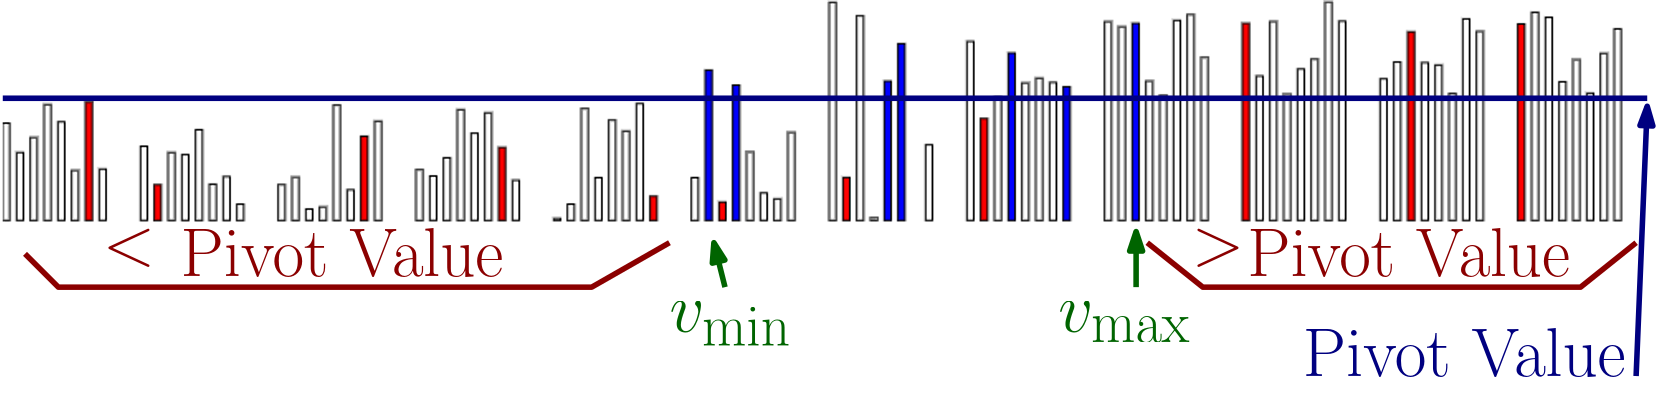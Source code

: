 <?xml version="1.0"?>
<!DOCTYPE ipe SYSTEM "ipe.dtd">
<ipe version="70212" creator="Ipe 7.2.12">
<info created="D:20190930101051" modified="D:20190930101051"/>
<bitmap id="1" width="1000" height="250" BitsPerComponent="8" ColorSpace="DeviceRGB" Filter="FlateDecode" length="4283" encoding="base64">
eNrt3U+o5VYdwPHb4p/OH16nQlWQAUFEcRYqShHt6GDhLZQKVl4tiCJSZBZiFy5EXTgLFReC
FRdFiogi1I5UsOhiFtLaKiKKuhhRRHAjqAN2Y8F/tPV4b3Pn5OXe95Kb5OQk+XzIogxvcpNz
f0m+8/r+PPccAJPy+wprAin9oMKaAABVly5dek3k4ODAmkDia/DdEdcgALCtGYLVf1++fFkz
gGsQANAMgGsQANAM4BoEADQD4BoEADQDuAZdg2lcq7AmAGgGwDWY4bLfGrHsAGgGqOmDZWEa
XYNYdgBo8/A6VzafvqJXYZa+VQhzqNsZZNmfrrBWAIy6268WZtVX9N3tYaJW/63b5+BvFTks
exjCU5HFYuHaBGDs3T7DvqK9MDm/KjNXs+328Ha/NJK4kI/o9jCK6w/T7QDodgb0QFnKd3AV
RW8sxFGU51x9sayPozoiIN9fNr1uH7CQdTsAup38hXfwYqHOOxje7m+U9ZFqCebq6xV11uqT
hZ6O6uiA/E5hegGp2wFAt9PtOxg+eG/v3OnTH15tbUpm2G4Po/6RU6fW28H+fg7TPtuATHOC
586eXUTW76BuB0C3M95uf7gi7vbQL8U24m6/VJzD5cVCt8+k268Wb/rB3p5uB0C3M4FuD5Nw
dyQuGd2u23V7An4KJQC6nZrdvq1kdLtu1+1pbsjxT6H0w/wB0O26Xbfr9qM9WZGy2z9X1mbZ
R9ftfgkXALod3a7bGx3V7WfOrLc6a9XtMHym0HLZdTsAul2363bdPu1ub7pWeQ6DbgdAt+t2
3a7bdbtu1+0A6HZ0u27X7brd/QoA3a7bdbtu1+26HQDdnr9wCl8p0+26Xbfrdt0OgG7f6FpF
ym4PJ/Lxwqx+K6Ju1+26XbcDoNsbOXv23IkTt663lJ+6n/NvM9ftul2363YAdHvTbl8snn+o
7u0d6Hbdrtt1u27X7QDodt2u23W7btftAOh23a7bdbtu1+26HQDdrtt1u27X7bodAN2u29vs
6qtlul2363bdfoTHKnQ7ALo9TbeHrL3ppo+ttvw/da/bdbtuH3bZw0tciBx7VACg2zvs9k6y
Vrfrdt0+k25vdA0CgG7X7fl3ezik90balIxu1+26HQDdrtt1e3/dHnxvqWXJDNvtd5WN4Bsk
dXu9Zb+/QrcDoNt1+2y7vZOSGbbbw64eKdRcdt0+im4P+7kv0uYuqtsB0O26Xbfn0O1Nlz3N
F2zcEikd1aa1Ckd1sUy3d3gX1e0A6Hbdrtt1+xFH9dTS4aPa0u3hrzxQiI/qtxW6XbcDoNt1
u27X7b0Pw/Zu3/YOvi5y7Frpdt0OgG7X7bpdtw/S7Y3WSrfrdoBu/aVCt+t23a7bjzjB/TLd
rtt1O0CyrD158uXrbX//YHonqNt1u27vsNvDX7lSaHOCul2363aApg/6xeL640u363bdrtvT
nKBu1+26HUC363bdrtt1u27X7QC6Xbfrdt0+rm4Pr3upTLfrdt0OoNt1u24PflKh24ft9vDq
ny0kblHdrtt1O4Bu1+3ZdntY87dFEj+ddXtWLZqg28Ou3lKm23U7gG7X7Rufzg+U6fZhn84d
dvuXylJmrW5vOu0/K9Q9Kt1ePqp/Vuh2AN0+vW4P1Xfy5MXVFj8HJ9/tD5XVaYaPlmXe7WFX
nygkzlrd3sm06/b6yx7+/KZImxHV7QCZdPuzFbp9W/VNvtvDS9xTqJ9qXysM8CXNzbt9qKzV
7bo9fbd3NaK6HSCTbl+26A3rLWWL6vYMu31k34qo23W7btftAPPq9mFaVLdPuNvDWp08ect6
a1Uyul2363bdDqDbdbtu763bl2v1VNharpVu1+26XbcD6Hbdrtt77vYO1kq363bdrtsBdLtu
1+26Xbfrdt0e/KFCtwPodt2u23V74m4Pe/p0mW4/YlevjrQp5HF1e/jg+MQTTzuAbtftul23
1zzBd0USfxFCmm4PPl/oqfom0+3B6hPOLQt5dN0+4LQD6HbdPuduDwv1skjLrJ18twc/XMqn
ZDpv0aGqb4zd3sla6XYAdLtur9ntwV+XOsnayXd7biWj23W7bgfQ7bp9Pt0+VNbqdt2u23X7
BB6pYZbiTWYAul2363bdrtt1u27vxGMVLa/By8Wm22F6ws3trWW6Xbfrdt2u23W7bk/2mLgQ
6eMaZESfzDwX8aVcbHvi/LTQ5uGl23W7btftul236/a+HxO6fcLdHlxd8i0YdNVXul2363bd
rtt1u27X7WQ7DHn6dcX03sF3RPp4B3W7btftul2363bdrtvR7QlO8A2RSZ5g8PhST++gbtft
ul2363bdrtt1O7o9wxN8vGLm76Bu1+26Xbfrdt2u23U7uj3PKIq/8mR61afbdbtu1+26Xbfr
dt2u23X7DKNIt+t23a7bdbtu1+26Xbej23W7btftul2363bdrtt1u25Ht+t23a7bc+v2/dtu
i7dMsla363bdrtt1O5MZhl9U6PY8T/B8WZ3q0+26PWW3hwf9lcVitdV80Ot23a7bdfvcuj2c
wqEHum7X7Y129ebIeP+VOvluDyf4RKFm9el23Z6425s+6HW7btftuj23bl9E2l44209w/UCv
+9WGul23j/BfqTPv9qbVp9t1u27X7bpdt+v2pgPfa1/t+F1Cul2363bdrtt1u27X7bpdt+t2
3Y5u1+26Xbfrdt2u23W7btftul2363bdrtt1u27X7bpdt+t23T4S4cRfHMn8Qa/bdXsfJ/jL
Ct2u23W7btftul236/YMuz2c/r+W8k813a7b+zjBsJ83Rfp4eE2m2x+s0O26Xbfrdt2u23V7
ym4fS6rp9k6m/VVluj3Bw2sy3R6O6t5I4gtHt+t23a7bdbtu1+26vc5cXasYabeHN/2PhZ7u
V7p9wt0+4D94dbtu1+26XbdPr9sfLutjRHX7DLs9XIO3njix3sb7W8YS3K90u27X7bpdt+t2
3a7ba97b7y70NKK6fZ7d3uga1O26Xbfrdt2u23W7btftgz+ddbtu1+26Xbfrdt2u23W7btft
ul2363bdrtt1u27X7bpdt+t23a7bdbtu1+26Xbfrdt2u23W7btftnXimQrfrdt2u23X7IN0e
dvXaMt2u23W7btftuj2e9hsjPTWDbtftxw7DoxW6XbfPsNvDq/+u0FfJ6Hbdrtt1u24fbbcn
aAbdrtvrXDh33nzzesvkq8J0u25P3+29l4xu1+26Xbfrdt2u23V7y8s5v+/m0O26Xbfrdt2u
23X7WLo9vO4TZbr9sQrdrtt1u24Pu/pUmW7X7bpdt+t23Z6428Orny8kHtE8uz0c1IVIH89B
3a7bdfsYuz34QiFxbOt23a7bdbtu1+3Djmi23b7tBF9Rptt1u26fW7cPFdu6Xbfrdt2u23W7
bm+aan8ujPdH/+n2qn9U6Hbdrtt1u27X7bpdt+v2UXd73yOq2wfp9vAOno70dTnrdt2u23W7
btftul2363bdrtvbdXuKy1m363bdrtt1u27X7bpdt+t23a7bdbtu1+26Xbfrdt2u23W7btft
ul2363bdrtt1u27X7bpdt+t23a7bdbtu1+26Xbfrdt2u23W7btftul2363bdrtt1u27X7V13
e9jVz8t0u27X7bpdt+t23a7bdbtu1+19n+CDZTXn6rZCT9Ou26fa7WE/b48kblHdrtt1u27X
7bpdt+v28XZ7+PN7Cy3nSrfr9ppH9eOl9C2q23W7btftul2363bdPupu72qudLtuz7xFdbtu
1+26Xbfrdt2u23W7btftbY7q2Qrdrtt1u27X7bpdt+t23a7bjz6qD5WlLJmHKmbS7WHZb4hk
Mu26Xbf3sas/Veh23a7bdbtu1+26fbfnYPgr3yykL5l7Iqk/1zdot2c47Xl2eziFF5Zl3u3h
JW6MxEc1z24Py/7K06fXW8v7lW7X7bpdt+t23T7zbh/wM5BD/j963V6Z9vvLMun2cCL/KWTy
8Dq2ZJ5ZOnRUs+32c3t710NNt+t23a7bdbtu1+26Xbd3Me33FTIZhjwfXruVjG7X7bpdt+t2
3a7bdfuxJ/j3Ct2u2/ubdt2u23W7btftul236/ZJdvtdd9wRbz2d4EsiiUtmvyyXn7io23W7
btftul2363bdrtt1e8N7+yOLxWrLZxi6LZkrhR7vorpdt+t23a7bdbtu1+26Xbdndm+fTMno
dt2u23W7btftul2363bdrtt1e3jdD5Tpdt2u23W7btftul2363bdrtsz7Pbw6t8utFl23a7b
dbtu1+26Xbfrdt2u23X7AIWs23X7tLo9vO47y3S7btftul2363bdrtt1u27X7Rl2e3j1HxXa
/LBZ3a7bdbtu1+26Xbfrdt2u2zNcqzvPn4+3nkomTbc3egd1u27X7bpdt+t23a7bdbtuH9Na
nT376GKx2uJhmEy3/6ZCt+t23a7bdbtu1+26Xbfr9jF2+8ZhmEy3hz9/fST1tOt23a7bdbtu
1+26Xbfrdt0+8m4PH/xkWU/dPuQ1qNt1u27X7bpdt+t23a7bdfv4uz1k7e1nzqy2On2l23W7
btftul2363bdfmhXpyIp7+26fcLdHl7iBZFcpn3obt+Ytbpdt+t23a7bdbtu1+31d/X0Uttp
726uvl+h20fX7eGF/ruUz8NLt+t23a7bdbtu1+26fezd3s20Nzyqf1fEu3pPpI9U0+0Juj23
h5du1+26Xbfrdt2u23W7bt/tqF4USZxqul2363bdrtt1u27X7bpdt+v2/FNNt+t23a7bdbtu
1+26Xbfrdt2u23W7btftul2363bdrtt1u27X7bpdt+t23a7bdbtu1+26Xbfrdt2u23W7btft
ul2363bdrtt1u27X7ZOZ9u+W6XbdXr/bw37eF6lTfbpdt+t23a7b++v2q0vVo7paqB7VSvWo
OtvV8kZ2ddNcbdzVbtO++aiWw7DaqsOQ21rtfG/v/R1suquGy75zycx22vcLA5xgR8PQ7bQv
u/35hT/U7etX39RX/9+q3d7rWnU87VtO8Oij+vLSpuq7vrNj12qHG/Kw9/ZtJ9jhtDddq27v
7QlOMNG0N7yL5nnr63Lau3viZFoyo0q1Dqd99Sprh44qtvHjg/ioutxVuJcV26G52rir3aZ9
81FFLx22vk6wo121fMd7fAeb7qrhsu92bzftw5xgR8PQ7bTHL1Lq9vKrx30VbynXquNp33KC
O7yDh9bk2LXaYUSHvbdvO8EOp73pWnV7b09wgommveFdNM9bX6J7e35rtVu3jyjVOpx2AAAA
AAAAAAAAAAAAAAAAAAAAAAAAAAAAAAAAAAAAAAAAAAAAAAAAAAAAAAAAAAAAAAAAAAAAAAAA
AAAAAAAAAAAAAAAAAAAAAAAAAAAAAAAAAAAAAAAAAAAAAAAAAAAAAAAAAAAAAAAAAAAAAAAA
AAAAAAAAAAAAAAAAAAAAAAAAAAAAAAAAAAAAAAAAAAAAAAAAAAAAAAAAAAAAAAAAAAAAAAAA
AAAAAAAAAAAAAAAAAAAAAAAAAAAAAAAAAAAAAAAAAAAAAAAAAAAAAAAAAAAAAAAAAAAAAAAA
AAAAAAAAAAAAAAAAAAAAAAAAAAAAAAAAAAAAAAAAAAAAAAAAAAAAAAAAAAAAAAAAAAAAAAAA
AAAAAAAAAAAAAAAAAAAAAAAAAAAAAAAAAAAAAAAAAAAAAAAAAAAAAAAAAAAAAAAAAAAAAAAA
AAAAAAAAAAAAgAn7H/0a83A=
</bitmap>
<ipestyle name="basic">
<symbol name="arrow/arc(spx)">
<path stroke="sym-stroke" fill="sym-stroke" pen="sym-pen">
0 0 m
-1 0.333 l
-1 -0.333 l
h
</path>
</symbol>
<symbol name="arrow/farc(spx)">
<path stroke="sym-stroke" fill="white" pen="sym-pen">
0 0 m
-1 0.333 l
-1 -0.333 l
h
</path>
</symbol>
<symbol name="arrow/ptarc(spx)">
<path stroke="sym-stroke" fill="sym-stroke" pen="sym-pen">
0 0 m
-1 0.333 l
-0.8 0 l
-1 -0.333 l
h
</path>
</symbol>
<symbol name="arrow/fptarc(spx)">
<path stroke="sym-stroke" fill="white" pen="sym-pen">
0 0 m
-1 0.333 l
-0.8 0 l
-1 -0.333 l
h
</path>
</symbol>
<symbol name="mark/circle(sx)" transformations="translations">
<path fill="sym-stroke">
0.6 0 0 0.6 0 0 e
0.4 0 0 0.4 0 0 e
</path>
</symbol>
<symbol name="mark/disk(sx)" transformations="translations">
<path fill="sym-stroke">
0.6 0 0 0.6 0 0 e
</path>
</symbol>
<symbol name="mark/fdisk(sfx)" transformations="translations">
<group>
<path fill="sym-fill">
0.5 0 0 0.5 0 0 e
</path>
<path fill="sym-stroke" fillrule="eofill">
0.6 0 0 0.6 0 0 e
0.4 0 0 0.4 0 0 e
</path>
</group>
</symbol>
<symbol name="mark/box(sx)" transformations="translations">
<path fill="sym-stroke" fillrule="eofill">
-0.6 -0.6 m
0.6 -0.6 l
0.6 0.6 l
-0.6 0.6 l
h
-0.4 -0.4 m
0.4 -0.4 l
0.4 0.4 l
-0.4 0.4 l
h
</path>
</symbol>
<symbol name="mark/square(sx)" transformations="translations">
<path fill="sym-stroke">
-0.6 -0.6 m
0.6 -0.6 l
0.6 0.6 l
-0.6 0.6 l
h
</path>
</symbol>
<symbol name="mark/fsquare(sfx)" transformations="translations">
<group>
<path fill="sym-fill">
-0.5 -0.5 m
0.5 -0.5 l
0.5 0.5 l
-0.5 0.5 l
h
</path>
<path fill="sym-stroke" fillrule="eofill">
-0.6 -0.6 m
0.6 -0.6 l
0.6 0.6 l
-0.6 0.6 l
h
-0.4 -0.4 m
0.4 -0.4 l
0.4 0.4 l
-0.4 0.4 l
h
</path>
</group>
</symbol>
<symbol name="mark/cross(sx)" transformations="translations">
<group>
<path fill="sym-stroke">
-0.43 -0.57 m
0.57 0.43 l
0.43 0.57 l
-0.57 -0.43 l
h
</path>
<path fill="sym-stroke">
-0.43 0.57 m
0.57 -0.43 l
0.43 -0.57 l
-0.57 0.43 l
h
</path>
</group>
</symbol>
<symbol name="arrow/fnormal(spx)">
<path stroke="sym-stroke" fill="white" pen="sym-pen">
0 0 m
-1 0.333 l
-1 -0.333 l
h
</path>
</symbol>
<symbol name="arrow/pointed(spx)">
<path stroke="sym-stroke" fill="sym-stroke" pen="sym-pen">
0 0 m
-1 0.333 l
-0.8 0 l
-1 -0.333 l
h
</path>
</symbol>
<symbol name="arrow/fpointed(spx)">
<path stroke="sym-stroke" fill="white" pen="sym-pen">
0 0 m
-1 0.333 l
-0.8 0 l
-1 -0.333 l
h
</path>
</symbol>
<symbol name="arrow/linear(spx)">
<path stroke="sym-stroke" pen="sym-pen">
-1 0.333 m
0 0 l
-1 -0.333 l
</path>
</symbol>
<symbol name="arrow/fdouble(spx)">
<path stroke="sym-stroke" fill="white" pen="sym-pen">
0 0 m
-1 0.333 l
-1 -0.333 l
h
-1 0 m
-2 0.333 l
-2 -0.333 l
h
</path>
</symbol>
<symbol name="arrow/double(spx)">
<path stroke="sym-stroke" fill="sym-stroke" pen="sym-pen">
0 0 m
-1 0.333 l
-1 -0.333 l
h
-1 0 m
-2 0.333 l
-2 -0.333 l
h
</path>
</symbol>
<pen name="heavier" value="0.8"/>
<pen name="fat" value="1.2"/>
<pen name="ultrafat" value="2"/>
<symbolsize name="large" value="5"/>
<symbolsize name="small" value="2"/>
<symbolsize name="tiny" value="1.1"/>
<arrowsize name="large" value="10"/>
<arrowsize name="small" value="5"/>
<arrowsize name="tiny" value="3"/>
<color name="red" value="1 0 0"/>
<color name="green" value="0 1 0"/>
<color name="blue" value="0 0 1"/>
<color name="yellow" value="1 1 0"/>
<color name="orange" value="1 0.647 0"/>
<color name="gold" value="1 0.843 0"/>
<color name="purple" value="0.627 0.125 0.941"/>
<color name="gray" value="0.745"/>
<color name="brown" value="0.647 0.165 0.165"/>
<color name="navy" value="0 0 0.502"/>
<color name="pink" value="1 0.753 0.796"/>
<color name="seagreen" value="0.18 0.545 0.341"/>
<color name="turquoise" value="0.251 0.878 0.816"/>
<color name="violet" value="0.933 0.51 0.933"/>
<color name="darkblue" value="0 0 0.545"/>
<color name="darkcyan" value="0 0.545 0.545"/>
<color name="darkgray" value="0.663"/>
<color name="darkgreen" value="0 0.392 0"/>
<color name="darkmagenta" value="0.545 0 0.545"/>
<color name="darkorange" value="1 0.549 0"/>
<color name="darkred" value="0.545 0 0"/>
<color name="lightblue" value="0.678 0.847 0.902"/>
<color name="lightcyan" value="0.878 1 1"/>
<color name="lightgray" value="0.827"/>
<color name="lightgreen" value="0.565 0.933 0.565"/>
<color name="lightyellow" value="1 1 0.878"/>
<dashstyle name="dashed" value="[4] 0"/>
<dashstyle name="dotted" value="[1 3] 0"/>
<dashstyle name="dash dotted" value="[4 2 1 2] 0"/>
<dashstyle name="dash dot dotted" value="[4 2 1 2 1 2] 0"/>
<textsize name="large" value="\large"/>
<textsize name="Large" value="\Large"/>
<textsize name="LARGE" value="\LARGE"/>
<textsize name="huge" value="\huge"/>
<textsize name="Huge" value="\Huge"/>
<textsize name="small" value="\small"/>
<textsize name="footnote" value="\footnotesize"/>
<textsize name="tiny" value="\tiny"/>
<textstyle name="center" begin="\begin{center}" end="\end{center}"/>
<textstyle name="itemize" begin="\begin{itemize}" end="\end{itemize}"/>
<textstyle name="item" begin="\begin{itemize}\item{}" end="\end{itemize}"/>
<gridsize name="4 pts" value="4"/>
<gridsize name="8 pts (~3 mm)" value="8"/>
<gridsize name="16 pts (~6 mm)" value="16"/>
<gridsize name="32 pts (~12 mm)" value="32"/>
<gridsize name="10 pts (~3.5 mm)" value="10"/>
<gridsize name="20 pts (~7 mm)" value="20"/>
<gridsize name="14 pts (~5 mm)" value="14"/>
<gridsize name="28 pts (~10 mm)" value="28"/>
<gridsize name="56 pts (~20 mm)" value="56"/>
<anglesize name="90 deg" value="90"/>
<anglesize name="60 deg" value="60"/>
<anglesize name="45 deg" value="45"/>
<anglesize name="30 deg" value="30"/>
<anglesize name="22.5 deg" value="22.5"/>
<opacity name="10%" value="0.1"/>
<opacity name="30%" value="0.3"/>
<opacity name="50%" value="0.5"/>
<opacity name="75%" value="0.75"/>
<tiling name="falling" angle="-60" step="4" width="1"/>
<tiling name="rising" angle="30" step="4" width="1"/>
</ipestyle>
<page>
<layer name="alpha"/>
<view layers="alpha" active="alpha"/>
<image layer="alpha" rect="0 346.625 595 495.375" bitmap="1"/>
<path stroke="navy" pen="ultrafat">
0 460 m
592 460 l
592 460 l
</path>
<path matrix="0.5 0 0 1.51736 298 -228.736" stroke="navy" pen="ultrafat" arrow="normal/normal">
580 388 m
588 452 l
</path>
<text matrix="1 0 0 1 -56 -24" transformations="translations" pos="524 384" stroke="navy" type="label" width="123.773" height="17.213" depth="0" valign="baseline" size="Huge">Pivot Value </text>
<path stroke="darkred" pen="ultrafat">
8 404 m
20 392 l
212 392 l
240 408 l
240 408 l
</path>
<text transformations="translations" pos="36 400" stroke="darkred" type="label" width="18.877" height="13.056" depth="0.66" valign="baseline" size="Huge" style="math">&lt; </text>
<text matrix="1 0 0 1 -20 -8" transformations="translations" pos="84 404" stroke="darkred" type="label" width="123.773" height="17.213" depth="0" valign="baseline" size="Huge">Pivot Value </text>
<text matrix="1 0 0 1 -16 -28" transformations="translations" pos="256 404" stroke="darkgreen" type="label" width="43.899" height="10.669" depth="5.02" valign="baseline" size="Huge" style="math">v_{\min} </text>
<path matrix="1 0 0 1 0 -4" stroke="darkgreen" pen="ultrafat" arrow="normal/normal">
260 396 m
256 412 l
</path>
<text matrix="1 0 0 1 -12 -4" transformations="translations" pos="392 380" stroke="darkgreen" type="label" width="47.677" height="10.67" depth="3.72" valign="baseline" size="Huge" style="math">v_{\max} </text>
<path matrix="1 0 0 1 12 0" stroke="darkgreen" pen="ultrafat" arrow="normal/normal">
396 392 m
396 412 l
</path>
<path matrix="1 0 0 1 8 0" stroke="darkred" pen="ultrafat">
404 408 m
424 392 l
560 392 l
580 408 l
</path>
<text matrix="1 0 0 1 -4 -4" transformations="translations" pos="432 404" stroke="darkred" type="label" width="18.877" height="13.056" depth="0.66" valign="baseline" size="Huge" style="math">&gt; </text>
<text matrix="1 0 0 1 -16 -12" transformations="translations" pos="464 408" stroke="darkred" type="label" width="123.773" height="17.213" depth="0" valign="baseline" size="Huge">Pivot Value </text>
</page>
</ipe>
